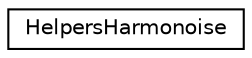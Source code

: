 digraph "Graphical Class Hierarchy"
{
  edge [fontname="Helvetica",fontsize="10",labelfontname="Helvetica",labelfontsize="10"];
  node [fontname="Helvetica",fontsize="10",shape=record];
  rankdir="LR";
  Node0 [label="HelpersHarmonoise",height=0.2,width=0.4,color="black", fillcolor="white", style="filled",URL="$dd/d41/class_helpers_harmonoise.html",tooltip="Helper methods for Harmonoise-based noise emission computation. "];
}
